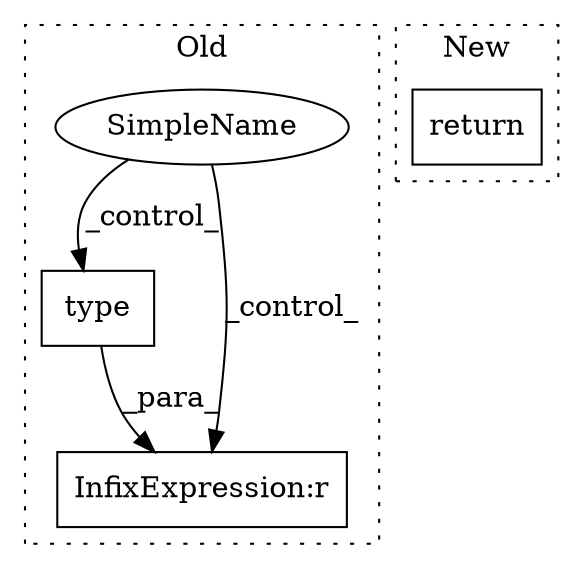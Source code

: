 digraph G {
subgraph cluster0 {
1 [label="type" a="32" s="2963,2969" l="5,1" shape="box"];
3 [label="InfixExpression:r" a="27" s="2959" l="4" shape="box"];
4 [label="SimpleName" a="42" s="" l="" shape="ellipse"];
label = "Old";
style="dotted";
}
subgraph cluster1 {
2 [label="return" a="41" s="3497" l="7" shape="box"];
label = "New";
style="dotted";
}
1 -> 3 [label="_para_"];
4 -> 3 [label="_control_"];
4 -> 1 [label="_control_"];
}